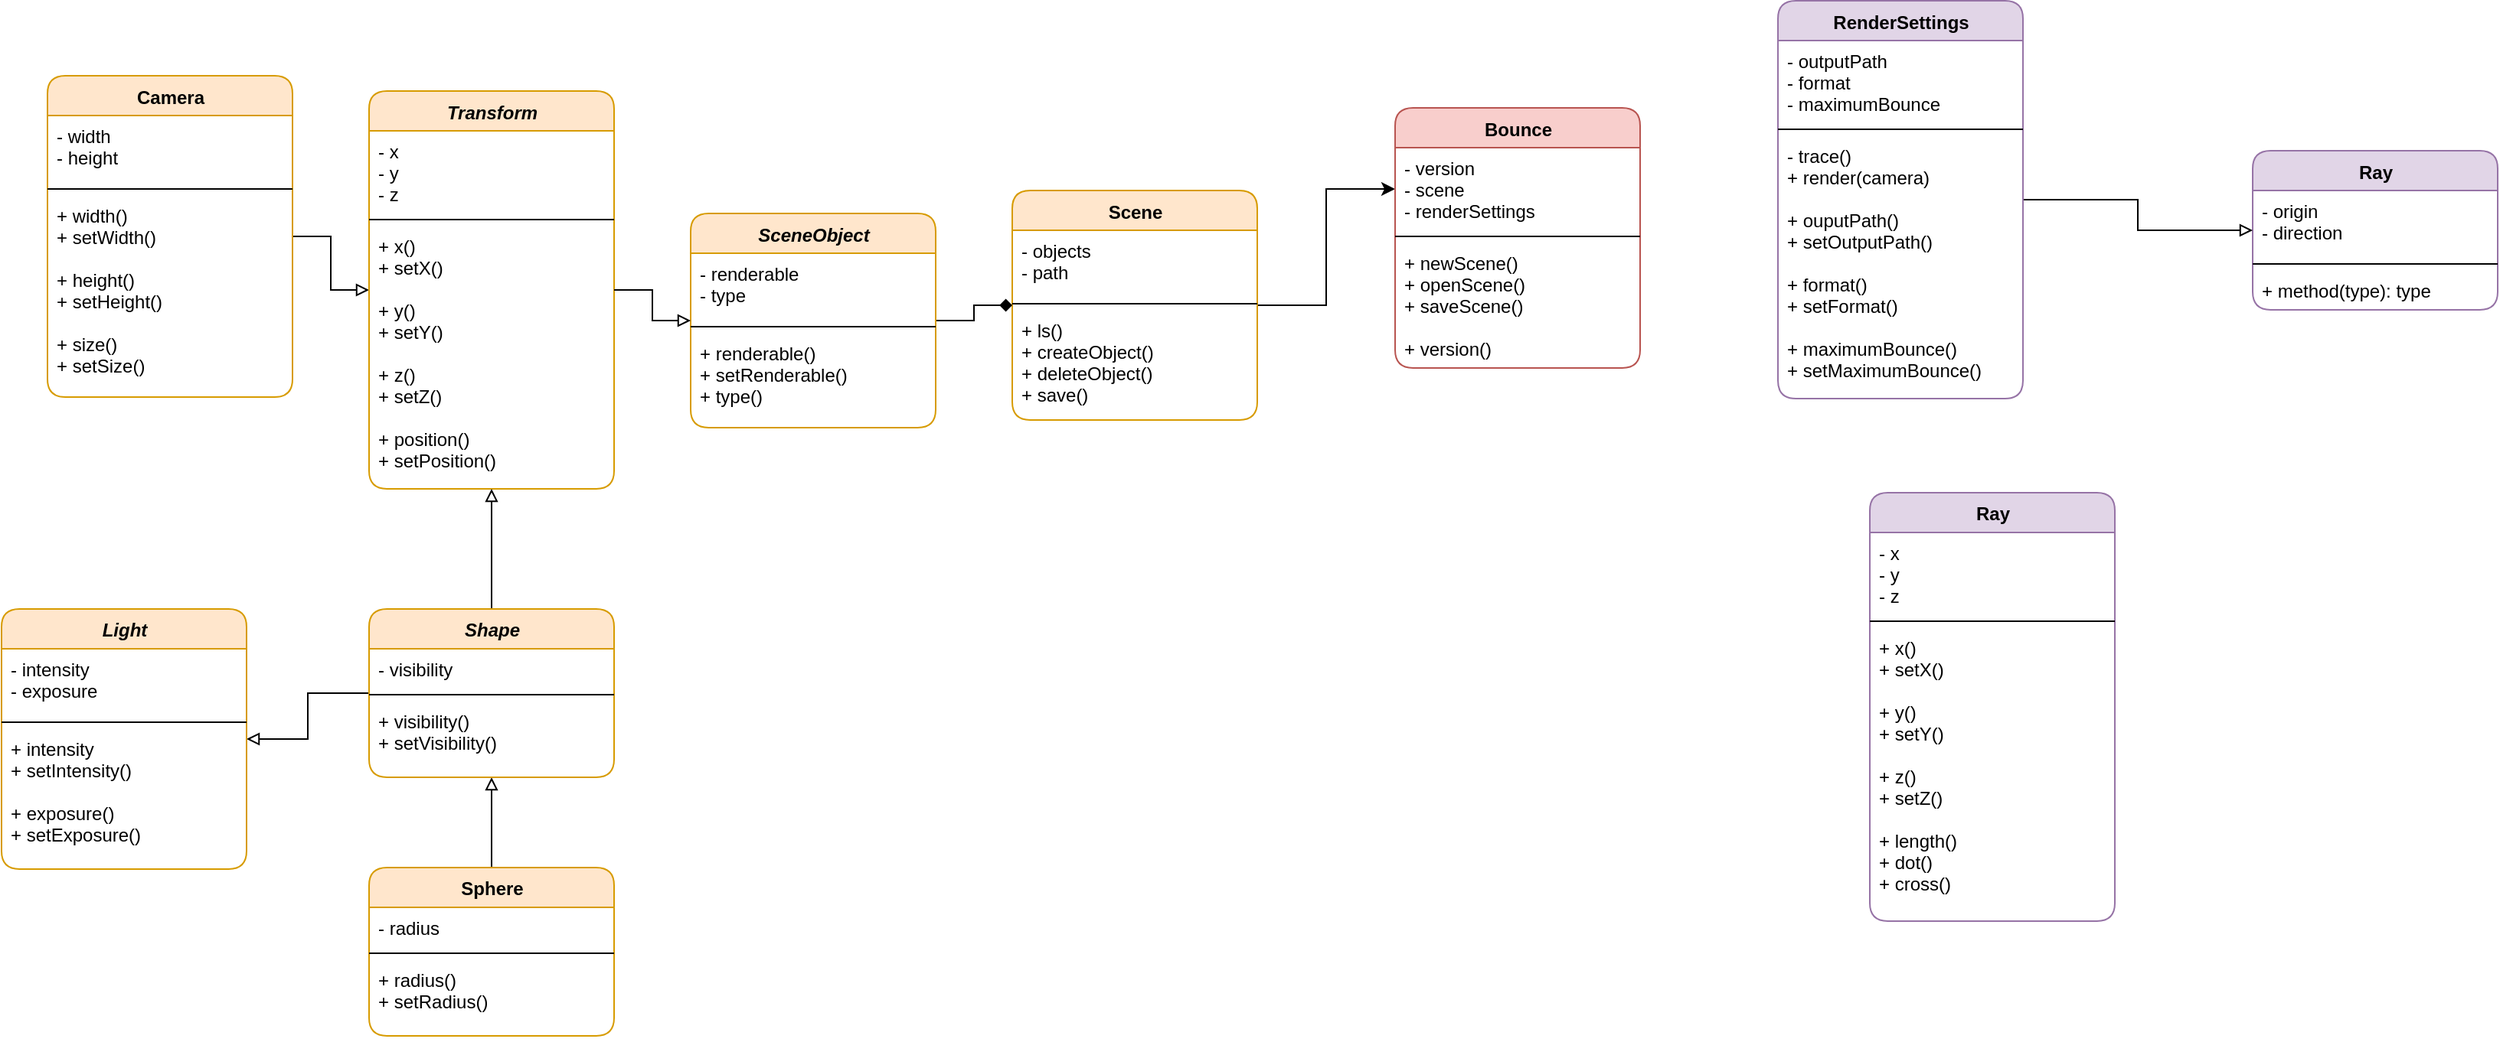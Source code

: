 <mxfile version="12.2.3" type="github" pages="1">
  <diagram id="MrHk-Hr7YyUdnZo1ahmc" name="Page-1">
    <mxGraphModel dx="2483" dy="918" grid="1" gridSize="10" guides="1" tooltips="1" connect="1" arrows="1" fold="1" page="1" pageScale="1" pageWidth="827" pageHeight="1169" math="0" shadow="0">
      <root>
        <mxCell id="0"/>
        <mxCell id="1" parent="0"/>
        <mxCell id="YPggoXLGuoCjKHJgoqWG-26" value="Ray" style="swimlane;fontStyle=1;align=center;verticalAlign=top;childLayout=stackLayout;horizontal=1;startSize=26;horizontalStack=0;resizeParent=1;resizeParentMax=0;resizeLast=0;collapsible=1;marginBottom=0;rounded=1;html=1;swimlaneLine=1;fillColor=#e1d5e7;swimlaneFillColor=#ffffff;labelBackgroundColor=none;labelBorderColor=none;strokeColor=#9673a6;" parent="1" vertex="1">
          <mxGeometry x="1200" y="311.5" width="160" height="104" as="geometry"/>
        </mxCell>
        <mxCell id="YPggoXLGuoCjKHJgoqWG-27" value="- origin&#xa;- direction" style="text;strokeColor=none;fillColor=none;align=left;verticalAlign=top;spacingLeft=4;spacingRight=4;overflow=hidden;rotatable=0;points=[[0,0.5],[1,0.5]];portConstraint=eastwest;labelBackgroundColor=none;" parent="YPggoXLGuoCjKHJgoqWG-26" vertex="1">
          <mxGeometry y="26" width="160" height="44" as="geometry"/>
        </mxCell>
        <mxCell id="YPggoXLGuoCjKHJgoqWG-28" value="" style="line;strokeWidth=1;fillColor=none;align=left;verticalAlign=middle;spacingTop=-1;spacingLeft=3;spacingRight=3;rotatable=0;labelPosition=right;points=[];portConstraint=eastwest;" parent="YPggoXLGuoCjKHJgoqWG-26" vertex="1">
          <mxGeometry y="70" width="160" height="8" as="geometry"/>
        </mxCell>
        <mxCell id="YPggoXLGuoCjKHJgoqWG-29" value="+ method(type): type" style="text;strokeColor=none;fillColor=none;align=left;verticalAlign=top;spacingLeft=4;spacingRight=4;overflow=hidden;rotatable=0;points=[[0,0.5],[1,0.5]];portConstraint=eastwest;" parent="YPggoXLGuoCjKHJgoqWG-26" vertex="1">
          <mxGeometry y="78" width="160" height="26" as="geometry"/>
        </mxCell>
        <mxCell id="MI5kxyF-54W-ANiLXjIw-13" value="" style="edgeStyle=orthogonalEdgeStyle;rounded=0;orthogonalLoop=1;jettySize=auto;html=1;endArrow=block;endFill=0;" parent="1" source="YPggoXLGuoCjKHJgoqWG-30" target="YPggoXLGuoCjKHJgoqWG-38" edge="1">
          <mxGeometry relative="1" as="geometry">
            <mxPoint x="240" y="211.914" as="targetPoint"/>
          </mxGeometry>
        </mxCell>
        <mxCell id="YPggoXLGuoCjKHJgoqWG-30" value="Camera" style="swimlane;fontStyle=1;align=center;verticalAlign=top;childLayout=stackLayout;horizontal=1;startSize=26;horizontalStack=0;resizeParent=1;resizeParentMax=0;resizeLast=0;collapsible=1;marginBottom=0;rounded=1;html=1;swimlaneLine=1;fillColor=#ffe6cc;strokeColor=#d79b00;swimlaneFillColor=#ffffff;" parent="1" vertex="1">
          <mxGeometry x="-240" y="262.5" width="160" height="210" as="geometry"/>
        </mxCell>
        <mxCell id="YPggoXLGuoCjKHJgoqWG-31" value="- width&#xa;- height&#xa;" style="text;strokeColor=none;fillColor=none;align=left;verticalAlign=top;spacingLeft=4;spacingRight=4;overflow=hidden;rotatable=0;points=[[0,0.5],[1,0.5]];portConstraint=eastwest;" parent="YPggoXLGuoCjKHJgoqWG-30" vertex="1">
          <mxGeometry y="26" width="160" height="44" as="geometry"/>
        </mxCell>
        <mxCell id="YPggoXLGuoCjKHJgoqWG-32" value="" style="line;strokeWidth=1;fillColor=none;align=left;verticalAlign=middle;spacingTop=-1;spacingLeft=3;spacingRight=3;rotatable=0;labelPosition=right;points=[];portConstraint=eastwest;" parent="YPggoXLGuoCjKHJgoqWG-30" vertex="1">
          <mxGeometry y="70" width="160" height="8" as="geometry"/>
        </mxCell>
        <mxCell id="YPggoXLGuoCjKHJgoqWG-33" value="+ width()&#xa;+ setWidth()&#xa;&#xa;+ height()&#xa;+ setHeight()&#xa;&#xa;+ size()&#xa;+ setSize()" style="text;strokeColor=none;fillColor=none;align=left;verticalAlign=top;spacingLeft=4;spacingRight=4;overflow=hidden;rotatable=0;points=[[0,0.5],[1,0.5]];portConstraint=eastwest;" parent="YPggoXLGuoCjKHJgoqWG-30" vertex="1">
          <mxGeometry y="78" width="160" height="132" as="geometry"/>
        </mxCell>
        <mxCell id="-4yrVSj8T2TBKY0hB94e-6" style="edgeStyle=orthogonalEdgeStyle;rounded=0;orthogonalLoop=1;jettySize=auto;html=1;" edge="1" parent="1" source="YPggoXLGuoCjKHJgoqWG-34" target="FA91SIU1KhxT8H8j64Ka-30">
          <mxGeometry relative="1" as="geometry">
            <mxPoint x="310" y="740" as="targetPoint"/>
          </mxGeometry>
        </mxCell>
        <mxCell id="YPggoXLGuoCjKHJgoqWG-34" value="Scene" style="swimlane;fontStyle=1;align=center;verticalAlign=top;childLayout=stackLayout;horizontal=1;startSize=26;horizontalStack=0;resizeParent=1;resizeParentMax=0;resizeLast=0;collapsible=1;marginBottom=0;rounded=1;html=1;swimlaneLine=1;fillColor=#ffe6cc;swimlaneFillColor=#ffffff;labelBackgroundColor=none;labelBorderColor=none;strokeColor=#d79b00;" parent="1" vertex="1">
          <mxGeometry x="390" y="337.5" width="160" height="150" as="geometry"/>
        </mxCell>
        <mxCell id="YPggoXLGuoCjKHJgoqWG-35" value="- objects&#xa;- path" style="text;strokeColor=none;fillColor=none;align=left;verticalAlign=top;spacingLeft=4;spacingRight=4;overflow=hidden;rotatable=0;points=[[0,0.5],[1,0.5]];portConstraint=eastwest;labelBackgroundColor=none;" parent="YPggoXLGuoCjKHJgoqWG-34" vertex="1">
          <mxGeometry y="26" width="160" height="44" as="geometry"/>
        </mxCell>
        <mxCell id="YPggoXLGuoCjKHJgoqWG-36" value="" style="line;strokeWidth=1;fillColor=none;align=left;verticalAlign=middle;spacingTop=-1;spacingLeft=3;spacingRight=3;rotatable=0;labelPosition=right;points=[];portConstraint=eastwest;" parent="YPggoXLGuoCjKHJgoqWG-34" vertex="1">
          <mxGeometry y="70" width="160" height="8" as="geometry"/>
        </mxCell>
        <mxCell id="YPggoXLGuoCjKHJgoqWG-37" value="+ ls()&#xa;+ createObject()&#xa;+ deleteObject()&#xa;+ save()&#xa;" style="text;strokeColor=none;fillColor=none;align=left;verticalAlign=top;spacingLeft=4;spacingRight=4;overflow=hidden;rotatable=0;points=[[0,0.5],[1,0.5]];portConstraint=eastwest;" parent="YPggoXLGuoCjKHJgoqWG-34" vertex="1">
          <mxGeometry y="78" width="160" height="72" as="geometry"/>
        </mxCell>
        <mxCell id="YPggoXLGuoCjKHJgoqWG-49" style="edgeStyle=orthogonalEdgeStyle;rounded=0;orthogonalLoop=1;jettySize=auto;html=1;endArrow=diamond;endFill=1;elbow=vertical;" parent="1" source="MI5kxyF-54W-ANiLXjIw-31" target="YPggoXLGuoCjKHJgoqWG-34" edge="1">
          <mxGeometry relative="1" as="geometry"/>
        </mxCell>
        <mxCell id="YPggoXLGuoCjKHJgoqWG-38" value="&lt;i&gt;Transform&lt;/i&gt;" style="swimlane;fontStyle=1;align=center;verticalAlign=top;childLayout=stackLayout;horizontal=1;startSize=26;horizontalStack=0;resizeParent=1;resizeParentMax=0;resizeLast=0;collapsible=1;marginBottom=0;rounded=1;html=1;swimlaneLine=1;fillColor=#ffe6cc;swimlaneFillColor=#ffffff;labelBackgroundColor=none;labelBorderColor=none;strokeColor=#d79b00;" parent="1" vertex="1">
          <mxGeometry x="-30" y="272.5" width="160" height="260" as="geometry"/>
        </mxCell>
        <mxCell id="YPggoXLGuoCjKHJgoqWG-39" value="- x&#xa;- y&#xa;- z" style="text;strokeColor=none;fillColor=none;align=left;verticalAlign=top;spacingLeft=4;spacingRight=4;overflow=hidden;rotatable=0;points=[[0,0.5],[1,0.5]];portConstraint=eastwest;labelBackgroundColor=none;" parent="YPggoXLGuoCjKHJgoqWG-38" vertex="1">
          <mxGeometry y="26" width="160" height="54" as="geometry"/>
        </mxCell>
        <mxCell id="YPggoXLGuoCjKHJgoqWG-40" value="" style="line;strokeWidth=1;fillColor=none;align=left;verticalAlign=middle;spacingTop=-1;spacingLeft=3;spacingRight=3;rotatable=0;labelPosition=right;points=[];portConstraint=eastwest;" parent="YPggoXLGuoCjKHJgoqWG-38" vertex="1">
          <mxGeometry y="80" width="160" height="8" as="geometry"/>
        </mxCell>
        <mxCell id="YPggoXLGuoCjKHJgoqWG-41" value="+ x()&#xa;+ setX()&#xa;&#xa;+ y()&#xa;+ setY()&#xa;&#xa;+ z()&#xa;+ setZ()&#xa;&#xa;+ position()&#xa;+ setPosition()&#xa;" style="text;strokeColor=none;fillColor=none;align=left;verticalAlign=top;spacingLeft=4;spacingRight=4;overflow=hidden;rotatable=0;points=[[0,0.5],[1,0.5]];portConstraint=eastwest;" parent="YPggoXLGuoCjKHJgoqWG-38" vertex="1">
          <mxGeometry y="88" width="160" height="172" as="geometry"/>
        </mxCell>
        <mxCell id="MI5kxyF-54W-ANiLXjIw-19" style="edgeStyle=orthogonalEdgeStyle;rounded=0;orthogonalLoop=1;jettySize=auto;html=1;endArrow=block;endFill=0;" parent="1" source="YPggoXLGuoCjKHJgoqWG-42" target="YPggoXLGuoCjKHJgoqWG-38" edge="1">
          <mxGeometry relative="1" as="geometry"/>
        </mxCell>
        <mxCell id="MI5kxyF-54W-ANiLXjIw-24" value="" style="edgeStyle=orthogonalEdgeStyle;rounded=0;orthogonalLoop=1;jettySize=auto;html=1;endArrow=block;endFill=0;" parent="1" source="MI5kxyF-54W-ANiLXjIw-20" target="YPggoXLGuoCjKHJgoqWG-42" edge="1">
          <mxGeometry relative="1" as="geometry"/>
        </mxCell>
        <mxCell id="FA91SIU1KhxT8H8j64Ka-38" value="" style="edgeStyle=orthogonalEdgeStyle;rounded=0;orthogonalLoop=1;jettySize=auto;html=1;endArrow=block;endFill=0;" parent="1" source="YPggoXLGuoCjKHJgoqWG-42" target="FA91SIU1KhxT8H8j64Ka-34" edge="1">
          <mxGeometry relative="1" as="geometry"/>
        </mxCell>
        <mxCell id="YPggoXLGuoCjKHJgoqWG-42" value="Shape" style="swimlane;fontStyle=3;align=center;verticalAlign=top;childLayout=stackLayout;horizontal=1;startSize=26;horizontalStack=0;resizeParent=1;resizeParentMax=0;resizeLast=0;collapsible=1;marginBottom=0;rounded=1;html=1;swimlaneLine=1;fillColor=#ffe6cc;swimlaneFillColor=#ffffff;labelBackgroundColor=none;labelBorderColor=none;strokeColor=#d79b00;" parent="1" vertex="1">
          <mxGeometry x="-30" y="611" width="160" height="110" as="geometry"/>
        </mxCell>
        <mxCell id="YPggoXLGuoCjKHJgoqWG-43" value="- visibility" style="text;strokeColor=none;fillColor=none;align=left;verticalAlign=top;spacingLeft=4;spacingRight=4;overflow=hidden;rotatable=0;points=[[0,0.5],[1,0.5]];portConstraint=eastwest;labelBackgroundColor=none;" parent="YPggoXLGuoCjKHJgoqWG-42" vertex="1">
          <mxGeometry y="26" width="160" height="26" as="geometry"/>
        </mxCell>
        <mxCell id="YPggoXLGuoCjKHJgoqWG-44" value="" style="line;strokeWidth=1;fillColor=none;align=left;verticalAlign=middle;spacingTop=-1;spacingLeft=3;spacingRight=3;rotatable=0;labelPosition=right;points=[];portConstraint=eastwest;" parent="YPggoXLGuoCjKHJgoqWG-42" vertex="1">
          <mxGeometry y="52" width="160" height="8" as="geometry"/>
        </mxCell>
        <mxCell id="YPggoXLGuoCjKHJgoqWG-45" value="+ visibility()&#xa;+ setVisibility()" style="text;strokeColor=none;fillColor=none;align=left;verticalAlign=top;spacingLeft=4;spacingRight=4;overflow=hidden;rotatable=0;points=[[0,0.5],[1,0.5]];portConstraint=eastwest;" parent="YPggoXLGuoCjKHJgoqWG-42" vertex="1">
          <mxGeometry y="60" width="160" height="50" as="geometry"/>
        </mxCell>
        <mxCell id="FA91SIU1KhxT8H8j64Ka-34" value="Light" style="swimlane;fontStyle=3;align=center;verticalAlign=top;childLayout=stackLayout;horizontal=1;startSize=26;horizontalStack=0;resizeParent=1;resizeParentMax=0;resizeLast=0;collapsible=1;marginBottom=0;rounded=1;html=1;swimlaneLine=1;fillColor=#ffe6cc;swimlaneFillColor=#ffffff;labelBackgroundColor=none;labelBorderColor=none;strokeColor=#d79b00;" parent="1" vertex="1">
          <mxGeometry x="-270" y="611" width="160" height="170" as="geometry"/>
        </mxCell>
        <mxCell id="FA91SIU1KhxT8H8j64Ka-35" value="- intensity&#xa;- exposure" style="text;strokeColor=none;fillColor=none;align=left;verticalAlign=top;spacingLeft=4;spacingRight=4;overflow=hidden;rotatable=0;points=[[0,0.5],[1,0.5]];portConstraint=eastwest;labelBackgroundColor=none;" parent="FA91SIU1KhxT8H8j64Ka-34" vertex="1">
          <mxGeometry y="26" width="160" height="44" as="geometry"/>
        </mxCell>
        <mxCell id="FA91SIU1KhxT8H8j64Ka-36" value="" style="line;strokeWidth=1;fillColor=none;align=left;verticalAlign=middle;spacingTop=-1;spacingLeft=3;spacingRight=3;rotatable=0;labelPosition=right;points=[];portConstraint=eastwest;" parent="FA91SIU1KhxT8H8j64Ka-34" vertex="1">
          <mxGeometry y="70" width="160" height="8" as="geometry"/>
        </mxCell>
        <mxCell id="FA91SIU1KhxT8H8j64Ka-37" value="+ intensity&#xa;+ setIntensity()&#xa;&#xa;+ exposure()&#xa;+ setExposure()" style="text;strokeColor=none;fillColor=none;align=left;verticalAlign=top;spacingLeft=4;spacingRight=4;overflow=hidden;rotatable=0;points=[[0,0.5],[1,0.5]];portConstraint=eastwest;" parent="FA91SIU1KhxT8H8j64Ka-34" vertex="1">
          <mxGeometry y="78" width="160" height="92" as="geometry"/>
        </mxCell>
        <mxCell id="MI5kxyF-54W-ANiLXjIw-20" value="Sphere" style="swimlane;fontStyle=1;align=center;verticalAlign=top;childLayout=stackLayout;horizontal=1;startSize=26;horizontalStack=0;resizeParent=1;resizeParentMax=0;resizeLast=0;collapsible=1;marginBottom=0;rounded=1;html=1;swimlaneLine=1;fillColor=#ffe6cc;swimlaneFillColor=#ffffff;labelBackgroundColor=none;labelBorderColor=none;strokeColor=#d79b00;" parent="1" vertex="1">
          <mxGeometry x="-30" y="780" width="160" height="110" as="geometry"/>
        </mxCell>
        <mxCell id="MI5kxyF-54W-ANiLXjIw-21" value="- radius" style="text;strokeColor=none;fillColor=none;align=left;verticalAlign=top;spacingLeft=4;spacingRight=4;overflow=hidden;rotatable=0;points=[[0,0.5],[1,0.5]];portConstraint=eastwest;labelBackgroundColor=none;" parent="MI5kxyF-54W-ANiLXjIw-20" vertex="1">
          <mxGeometry y="26" width="160" height="26" as="geometry"/>
        </mxCell>
        <mxCell id="MI5kxyF-54W-ANiLXjIw-22" value="" style="line;strokeWidth=1;fillColor=none;align=left;verticalAlign=middle;spacingTop=-1;spacingLeft=3;spacingRight=3;rotatable=0;labelPosition=right;points=[];portConstraint=eastwest;" parent="MI5kxyF-54W-ANiLXjIw-20" vertex="1">
          <mxGeometry y="52" width="160" height="8" as="geometry"/>
        </mxCell>
        <mxCell id="MI5kxyF-54W-ANiLXjIw-23" value="+ radius()&#xa;+ setRadius()" style="text;strokeColor=none;fillColor=none;align=left;verticalAlign=top;spacingLeft=4;spacingRight=4;overflow=hidden;rotatable=0;points=[[0,0.5],[1,0.5]];portConstraint=eastwest;" parent="MI5kxyF-54W-ANiLXjIw-20" vertex="1">
          <mxGeometry y="60" width="160" height="50" as="geometry"/>
        </mxCell>
        <mxCell id="FA91SIU1KhxT8H8j64Ka-24" style="edgeStyle=orthogonalEdgeStyle;rounded=0;orthogonalLoop=1;jettySize=auto;html=1;endArrow=block;endFill=0;" parent="1" source="MI5kxyF-54W-ANiLXjIw-4" target="YPggoXLGuoCjKHJgoqWG-26" edge="1">
          <mxGeometry relative="1" as="geometry"/>
        </mxCell>
        <mxCell id="MI5kxyF-54W-ANiLXjIw-4" value="RenderSettings" style="swimlane;fontStyle=1;align=center;verticalAlign=top;childLayout=stackLayout;horizontal=1;startSize=26;horizontalStack=0;resizeParent=1;resizeParentMax=0;resizeLast=0;collapsible=1;marginBottom=0;rounded=1;html=1;swimlaneLine=1;fillColor=#e1d5e7;strokeColor=#9673a6;swimlaneFillColor=#ffffff;" parent="1" vertex="1">
          <mxGeometry x="890" y="213.5" width="160" height="260" as="geometry"/>
        </mxCell>
        <mxCell id="MI5kxyF-54W-ANiLXjIw-5" value="- outputPath&#xa;- format&#xa;- maximumBounce" style="text;strokeColor=none;fillColor=none;align=left;verticalAlign=top;spacingLeft=4;spacingRight=4;overflow=hidden;rotatable=0;points=[[0,0.5],[1,0.5]];portConstraint=eastwest;" parent="MI5kxyF-54W-ANiLXjIw-4" vertex="1">
          <mxGeometry y="26" width="160" height="54" as="geometry"/>
        </mxCell>
        <mxCell id="MI5kxyF-54W-ANiLXjIw-6" value="" style="line;strokeWidth=1;fillColor=none;align=left;verticalAlign=middle;spacingTop=-1;spacingLeft=3;spacingRight=3;rotatable=0;labelPosition=right;points=[];portConstraint=eastwest;" parent="MI5kxyF-54W-ANiLXjIw-4" vertex="1">
          <mxGeometry y="80" width="160" height="8" as="geometry"/>
        </mxCell>
        <mxCell id="MI5kxyF-54W-ANiLXjIw-7" value="- trace()&#xa;+ render(camera)&#xa;&#xa;+ ouputPath()&#xa;+ setOutputPath()&#xa;&#xa;+ format()&#xa;+ setFormat()&#xa;&#xa;+ maximumBounce()&#xa;+ setMaximumBounce()" style="text;strokeColor=none;fillColor=none;align=left;verticalAlign=top;spacingLeft=4;spacingRight=4;overflow=hidden;rotatable=0;points=[[0,0.5],[1,0.5]];portConstraint=eastwest;" parent="MI5kxyF-54W-ANiLXjIw-4" vertex="1">
          <mxGeometry y="88" width="160" height="172" as="geometry"/>
        </mxCell>
        <mxCell id="MI5kxyF-54W-ANiLXjIw-31" value="SceneObject" style="swimlane;fontStyle=3;align=center;verticalAlign=top;childLayout=stackLayout;horizontal=1;startSize=26;horizontalStack=0;resizeParent=1;resizeParentMax=0;resizeLast=0;collapsible=1;marginBottom=0;rounded=1;html=1;swimlaneLine=1;fillColor=#ffe6cc;swimlaneFillColor=#ffffff;labelBackgroundColor=none;labelBorderColor=none;strokeColor=#d79b00;" parent="1" vertex="1">
          <mxGeometry x="180" y="352.5" width="160" height="140" as="geometry"/>
        </mxCell>
        <mxCell id="MI5kxyF-54W-ANiLXjIw-32" value="- renderable&#xa;- type" style="text;strokeColor=none;fillColor=none;align=left;verticalAlign=top;spacingLeft=4;spacingRight=4;overflow=hidden;rotatable=0;points=[[0,0.5],[1,0.5]];portConstraint=eastwest;labelBackgroundColor=none;" parent="MI5kxyF-54W-ANiLXjIw-31" vertex="1">
          <mxGeometry y="26" width="160" height="44" as="geometry"/>
        </mxCell>
        <mxCell id="MI5kxyF-54W-ANiLXjIw-33" value="" style="line;strokeWidth=1;fillColor=none;align=left;verticalAlign=middle;spacingTop=-1;spacingLeft=3;spacingRight=3;rotatable=0;labelPosition=right;points=[];portConstraint=eastwest;" parent="MI5kxyF-54W-ANiLXjIw-31" vertex="1">
          <mxGeometry y="70" width="160" height="8" as="geometry"/>
        </mxCell>
        <mxCell id="MI5kxyF-54W-ANiLXjIw-34" value="+ renderable()&#xa;+ setRenderable()&#xa;+ type()" style="text;strokeColor=none;fillColor=none;align=left;verticalAlign=top;spacingLeft=4;spacingRight=4;overflow=hidden;rotatable=0;points=[[0,0.5],[1,0.5]];portConstraint=eastwest;" parent="MI5kxyF-54W-ANiLXjIw-31" vertex="1">
          <mxGeometry y="78" width="160" height="62" as="geometry"/>
        </mxCell>
        <mxCell id="MI5kxyF-54W-ANiLXjIw-35" style="edgeStyle=orthogonalEdgeStyle;rounded=0;orthogonalLoop=1;jettySize=auto;html=1;endArrow=block;endFill=0;elbow=vertical;" parent="1" source="YPggoXLGuoCjKHJgoqWG-38" target="MI5kxyF-54W-ANiLXjIw-31" edge="1">
          <mxGeometry relative="1" as="geometry">
            <mxPoint x="300" y="175" as="sourcePoint"/>
            <mxPoint x="560" y="201" as="targetPoint"/>
          </mxGeometry>
        </mxCell>
        <mxCell id="FA91SIU1KhxT8H8j64Ka-29" value="Bounce" style="swimlane;fontStyle=1;align=center;verticalAlign=top;childLayout=stackLayout;horizontal=1;startSize=26;horizontalStack=0;resizeParent=1;resizeParentMax=0;resizeLast=0;collapsible=1;marginBottom=0;rounded=1;html=1;swimlaneLine=1;fillColor=#f8cecc;swimlaneFillColor=#ffffff;labelBackgroundColor=none;labelBorderColor=none;strokeColor=#b85450;" parent="1" vertex="1">
          <mxGeometry x="640" y="283.5" width="160" height="170" as="geometry"/>
        </mxCell>
        <mxCell id="FA91SIU1KhxT8H8j64Ka-30" value="- version&#xa;- scene&#xa;- renderSettings" style="text;strokeColor=none;fillColor=none;align=left;verticalAlign=top;spacingLeft=4;spacingRight=4;overflow=hidden;rotatable=0;points=[[0,0.5],[1,0.5]];portConstraint=eastwest;labelBackgroundColor=none;" parent="FA91SIU1KhxT8H8j64Ka-29" vertex="1">
          <mxGeometry y="26" width="160" height="54" as="geometry"/>
        </mxCell>
        <mxCell id="FA91SIU1KhxT8H8j64Ka-31" value="" style="line;strokeWidth=1;fillColor=none;align=left;verticalAlign=middle;spacingTop=-1;spacingLeft=3;spacingRight=3;rotatable=0;labelPosition=right;points=[];portConstraint=eastwest;" parent="FA91SIU1KhxT8H8j64Ka-29" vertex="1">
          <mxGeometry y="80" width="160" height="8" as="geometry"/>
        </mxCell>
        <mxCell id="FA91SIU1KhxT8H8j64Ka-32" value="+ newScene()&#xa;+ openScene()&#xa;+ saveScene()&#xa;&#xa;+ version()" style="text;strokeColor=none;fillColor=none;align=left;verticalAlign=top;spacingLeft=4;spacingRight=4;overflow=hidden;rotatable=0;points=[[0,0.5],[1,0.5]];portConstraint=eastwest;" parent="FA91SIU1KhxT8H8j64Ka-29" vertex="1">
          <mxGeometry y="88" width="160" height="82" as="geometry"/>
        </mxCell>
        <mxCell id="-4yrVSj8T2TBKY0hB94e-1" value="Ray" style="swimlane;fontStyle=1;align=center;verticalAlign=top;childLayout=stackLayout;horizontal=1;startSize=26;horizontalStack=0;resizeParent=1;resizeParentMax=0;resizeLast=0;collapsible=1;marginBottom=0;rounded=1;html=1;swimlaneLine=1;fillColor=#e1d5e7;swimlaneFillColor=#ffffff;labelBackgroundColor=none;labelBorderColor=none;strokeColor=#9673a6;" vertex="1" parent="1">
          <mxGeometry x="950" y="535" width="160" height="280" as="geometry"/>
        </mxCell>
        <mxCell id="-4yrVSj8T2TBKY0hB94e-2" value="- x&#xa;- y&#xa;- z" style="text;strokeColor=none;fillColor=none;align=left;verticalAlign=top;spacingLeft=4;spacingRight=4;overflow=hidden;rotatable=0;points=[[0,0.5],[1,0.5]];portConstraint=eastwest;labelBackgroundColor=none;" vertex="1" parent="-4yrVSj8T2TBKY0hB94e-1">
          <mxGeometry y="26" width="160" height="54" as="geometry"/>
        </mxCell>
        <mxCell id="-4yrVSj8T2TBKY0hB94e-3" value="" style="line;strokeWidth=1;fillColor=none;align=left;verticalAlign=middle;spacingTop=-1;spacingLeft=3;spacingRight=3;rotatable=0;labelPosition=right;points=[];portConstraint=eastwest;" vertex="1" parent="-4yrVSj8T2TBKY0hB94e-1">
          <mxGeometry y="80" width="160" height="8" as="geometry"/>
        </mxCell>
        <mxCell id="-4yrVSj8T2TBKY0hB94e-4" value="+ x()&#xa;+ setX()&#xa;&#xa;+ y()&#xa;+ setY()&#xa;&#xa;+ z()&#xa;+ setZ()&#xa;&#xa;+ length()&#xa;+ dot()&#xa;+ cross()&#xa;" style="text;strokeColor=none;fillColor=none;align=left;verticalAlign=top;spacingLeft=4;spacingRight=4;overflow=hidden;rotatable=0;points=[[0,0.5],[1,0.5]];portConstraint=eastwest;" vertex="1" parent="-4yrVSj8T2TBKY0hB94e-1">
          <mxGeometry y="88" width="160" height="192" as="geometry"/>
        </mxCell>
      </root>
    </mxGraphModel>
  </diagram>
</mxfile>
